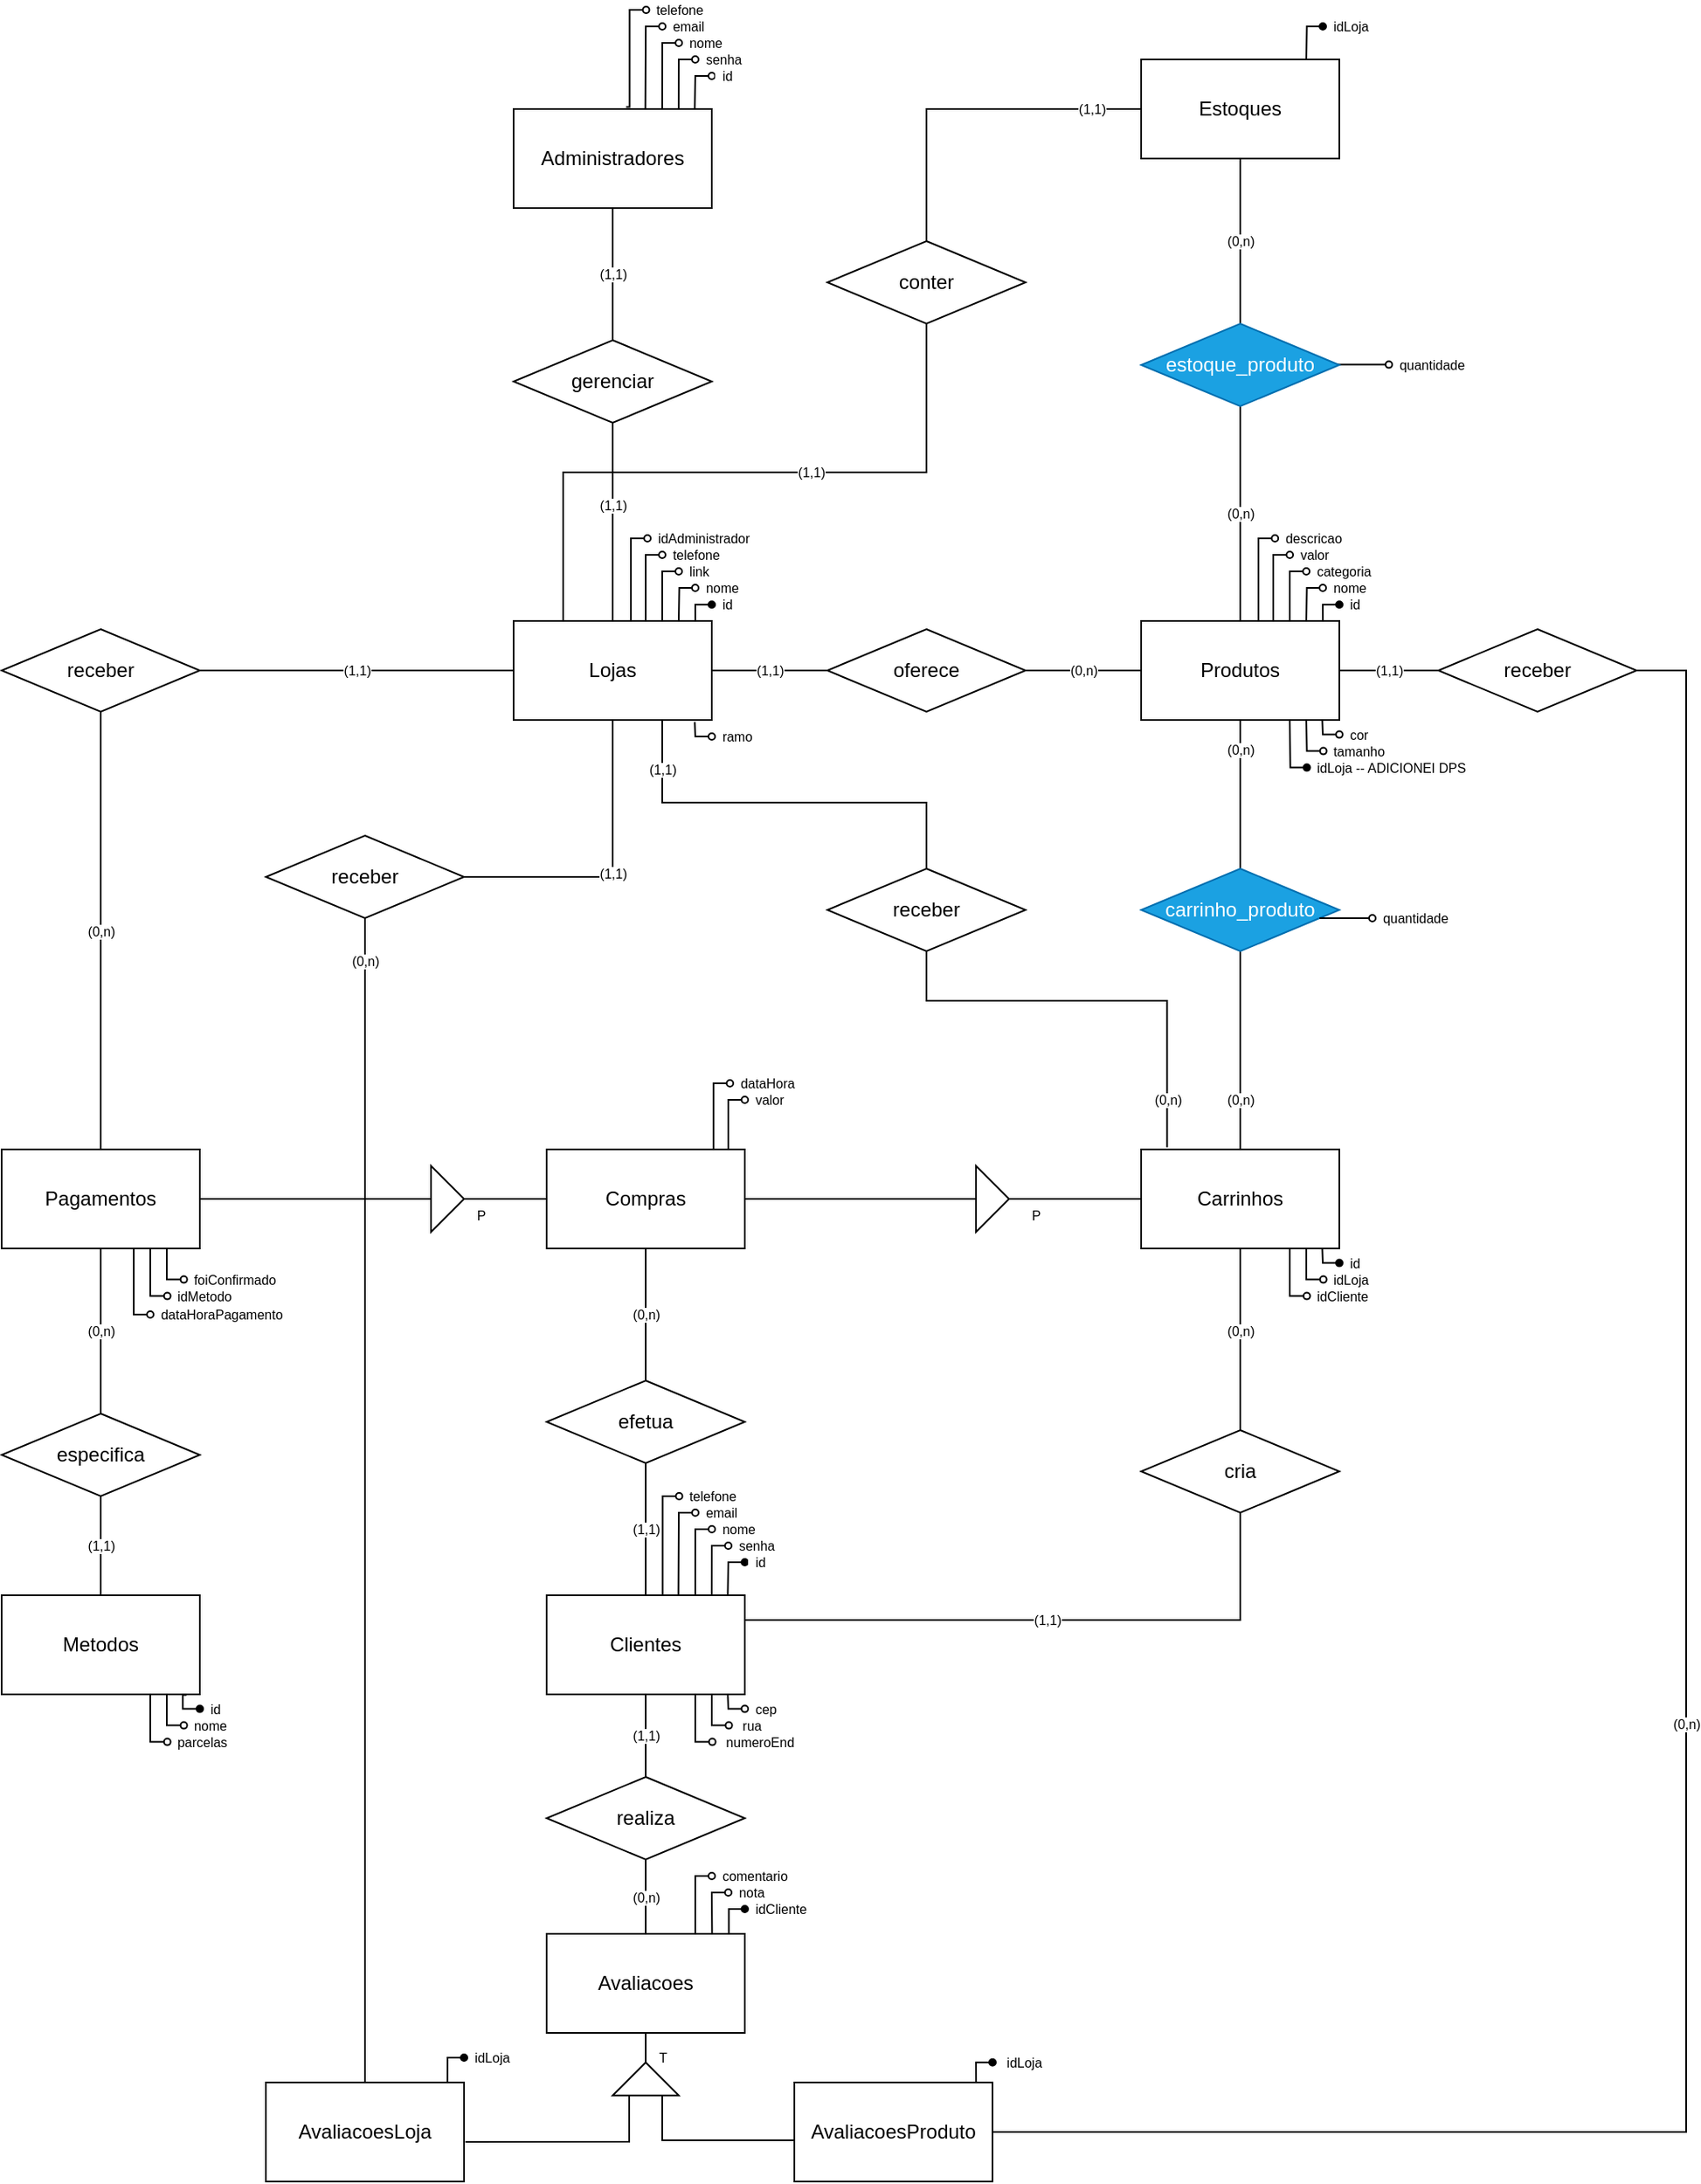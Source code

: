 <mxfile>
    <diagram id="R2lEEEUBdFMjLlhIrx00" name="Page-1">
        <mxGraphModel dx="790" dy="589" grid="1" gridSize="10" guides="1" tooltips="1" connect="1" arrows="1" fold="1" page="0" pageScale="1" pageWidth="850" pageHeight="1100" background="none" math="0" shadow="0" extFonts="Permanent Marker^https://fonts.googleapis.com/css?family=Permanent+Marker">
            <root>
                <mxCell id="0"/>
                <mxCell id="1" parent="0"/>
                <mxCell id="gfkWFcaRXmxyN_HxKn_e-24" value="(1,1)" style="edgeStyle=orthogonalEdgeStyle;rounded=0;orthogonalLoop=1;jettySize=auto;html=1;entryX=0;entryY=0.5;entryDx=0;entryDy=0;endArrow=none;endFill=0;endSize=3;fontSize=8;" parent="1" source="gfkWFcaRXmxyN_HxKn_e-1" target="gfkWFcaRXmxyN_HxKn_e-23" edge="1">
                    <mxGeometry relative="1" as="geometry"/>
                </mxCell>
                <mxCell id="Jxzh74amWTMp8yf76nDP-21" value="&amp;nbsp; ramo" style="edgeStyle=elbowEdgeStyle;rounded=0;orthogonalLoop=1;jettySize=auto;html=1;exitX=0.914;exitY=1.02;exitDx=0;exitDy=0;labelBackgroundColor=none;fontSize=8;endArrow=oval;endFill=0;endSize=4;exitPerimeter=0;align=left;" parent="1" source="gfkWFcaRXmxyN_HxKn_e-1" edge="1">
                    <mxGeometry x="1" relative="1" as="geometry">
                        <mxPoint x="330" y="460" as="targetPoint"/>
                        <Array as="points">
                            <mxPoint x="320" y="460"/>
                            <mxPoint x="300" y="460"/>
                        </Array>
                        <mxPoint as="offset"/>
                    </mxGeometry>
                </mxCell>
                <mxCell id="3" value="" style="edgeStyle=elbowEdgeStyle;html=1;exitX=0.25;exitY=0;exitDx=0;exitDy=0;entryX=0.5;entryY=1;entryDx=0;entryDy=0;elbow=vertical;rounded=0;endArrow=none;endFill=0;" edge="1" parent="1" source="gfkWFcaRXmxyN_HxKn_e-1" target="2">
                    <mxGeometry x="0.2" relative="1" as="geometry">
                        <Array as="points">
                            <mxPoint x="350" y="300"/>
                            <mxPoint x="290" y="280"/>
                            <mxPoint x="370" y="280"/>
                        </Array>
                        <mxPoint as="offset"/>
                    </mxGeometry>
                </mxCell>
                <mxCell id="gfkWFcaRXmxyN_HxKn_e-1" value="Lojas" style="rounded=0;whiteSpace=wrap;html=1;" parent="1" vertex="1">
                    <mxGeometry x="210" y="390" width="120" height="60" as="geometry"/>
                </mxCell>
                <mxCell id="gfkWFcaRXmxyN_HxKn_e-30" value="(0,n)" style="edgeStyle=orthogonalEdgeStyle;rounded=0;orthogonalLoop=1;jettySize=auto;html=1;entryX=0.5;entryY=0;entryDx=0;entryDy=0;fontSize=8;endArrow=none;endFill=0;endSize=3;" parent="1" source="gfkWFcaRXmxyN_HxKn_e-10" target="gfkWFcaRXmxyN_HxKn_e-26" edge="1">
                    <mxGeometry x="-0.6" relative="1" as="geometry">
                        <mxPoint as="offset"/>
                    </mxGeometry>
                </mxCell>
                <mxCell id="gfkWFcaRXmxyN_HxKn_e-44" value="(1,1)" style="edgeStyle=orthogonalEdgeStyle;rounded=0;orthogonalLoop=1;jettySize=auto;html=1;entryX=0;entryY=0.5;entryDx=0;entryDy=0;fontSize=8;endArrow=none;endFill=0;endSize=3;" parent="1" source="gfkWFcaRXmxyN_HxKn_e-10" target="gfkWFcaRXmxyN_HxKn_e-43" edge="1">
                    <mxGeometry relative="1" as="geometry"/>
                </mxCell>
                <mxCell id="gfkWFcaRXmxyN_HxKn_e-60" value="(0,n)" style="edgeStyle=orthogonalEdgeStyle;rounded=0;orthogonalLoop=1;jettySize=auto;html=1;entryX=0.5;entryY=1;entryDx=0;entryDy=0;fontSize=8;endArrow=none;endFill=0;endSize=3;" parent="1" source="gfkWFcaRXmxyN_HxKn_e-15" target="gfkWFcaRXmxyN_HxKn_e-62" edge="1">
                    <mxGeometry relative="1" as="geometry">
                        <mxPoint x="-40" y="640.0" as="targetPoint"/>
                    </mxGeometry>
                </mxCell>
                <mxCell id="gfkWFcaRXmxyN_HxKn_e-15" value="Pagamentos" style="rounded=0;whiteSpace=wrap;html=1;" parent="1" vertex="1">
                    <mxGeometry x="-100" y="710" width="120" height="60" as="geometry"/>
                </mxCell>
                <mxCell id="gfkWFcaRXmxyN_HxKn_e-55" value="(0,n)" style="edgeStyle=orthogonalEdgeStyle;rounded=0;orthogonalLoop=1;jettySize=auto;html=1;fontSize=8;endArrow=none;endFill=0;endSize=3;exitX=0.5;exitY=0;exitDx=0;exitDy=0;entryX=0.5;entryY=1;entryDx=0;entryDy=0;" parent="1" source="gfkWFcaRXmxyN_HxKn_e-18" target="gfkWFcaRXmxyN_HxKn_e-49" edge="1">
                    <mxGeometry x="0.928" relative="1" as="geometry">
                        <mxPoint x="120" y="770" as="targetPoint"/>
                        <mxPoint as="offset"/>
                    </mxGeometry>
                </mxCell>
                <mxCell id="gfkWFcaRXmxyN_HxKn_e-21" value="(1,1)" style="edgeStyle=orthogonalEdgeStyle;rounded=0;orthogonalLoop=1;jettySize=auto;html=1;exitX=0.5;exitY=0;exitDx=0;exitDy=0;entryX=0.5;entryY=1;entryDx=0;entryDy=0;endArrow=none;endFill=0;endSize=3;fontSize=8;" parent="1" source="gfkWFcaRXmxyN_HxKn_e-20" target="gfkWFcaRXmxyN_HxKn_e-16" edge="1">
                    <mxGeometry relative="1" as="geometry"/>
                </mxCell>
                <mxCell id="gfkWFcaRXmxyN_HxKn_e-22" value="(1,1)" style="edgeStyle=orthogonalEdgeStyle;rounded=0;orthogonalLoop=1;jettySize=auto;html=1;exitX=0.5;exitY=1;exitDx=0;exitDy=0;entryX=0.5;entryY=0;entryDx=0;entryDy=0;endArrow=none;endFill=0;endSize=3;fontSize=8;" parent="1" source="gfkWFcaRXmxyN_HxKn_e-20" target="gfkWFcaRXmxyN_HxKn_e-1" edge="1">
                    <mxGeometry x="-0.167" relative="1" as="geometry">
                        <mxPoint as="offset"/>
                    </mxGeometry>
                </mxCell>
                <mxCell id="gfkWFcaRXmxyN_HxKn_e-20" value="gerenciar" style="rhombus;whiteSpace=wrap;html=1;rounded=0;" parent="1" vertex="1">
                    <mxGeometry x="210" y="220" width="120" height="50" as="geometry"/>
                </mxCell>
                <mxCell id="gfkWFcaRXmxyN_HxKn_e-25" value="(0,n)" style="edgeStyle=orthogonalEdgeStyle;rounded=0;orthogonalLoop=1;jettySize=auto;html=1;entryX=0;entryY=0.5;entryDx=0;entryDy=0;endArrow=none;endFill=0;endSize=3;fontSize=8;" parent="1" source="gfkWFcaRXmxyN_HxKn_e-23" target="gfkWFcaRXmxyN_HxKn_e-10" edge="1">
                    <mxGeometry relative="1" as="geometry"/>
                </mxCell>
                <mxCell id="gfkWFcaRXmxyN_HxKn_e-23" value="oferece" style="rhombus;whiteSpace=wrap;html=1;rounded=0;" parent="1" vertex="1">
                    <mxGeometry x="400" y="395" width="120" height="50" as="geometry"/>
                </mxCell>
                <mxCell id="gfkWFcaRXmxyN_HxKn_e-31" value="(0,n)" style="edgeStyle=orthogonalEdgeStyle;rounded=0;orthogonalLoop=1;jettySize=auto;html=1;entryX=0.5;entryY=0;entryDx=0;entryDy=0;fontSize=8;endArrow=none;endFill=0;endSize=3;" parent="1" source="gfkWFcaRXmxyN_HxKn_e-26" target="gfkWFcaRXmxyN_HxKn_e-13" edge="1">
                    <mxGeometry x="0.5" relative="1" as="geometry">
                        <mxPoint as="offset"/>
                    </mxGeometry>
                </mxCell>
                <mxCell id="gfkWFcaRXmxyN_HxKn_e-38" value="(0,n)" style="edgeStyle=orthogonalEdgeStyle;rounded=0;orthogonalLoop=1;jettySize=auto;html=1;entryX=0.5;entryY=1;entryDx=0;entryDy=0;fontSize=8;endArrow=none;endFill=0;endSize=3;" parent="1" source="gfkWFcaRXmxyN_HxKn_e-37" target="gfkWFcaRXmxyN_HxKn_e-14" edge="1">
                    <mxGeometry relative="1" as="geometry"/>
                </mxCell>
                <mxCell id="gfkWFcaRXmxyN_HxKn_e-39" value="(1,1)" style="edgeStyle=orthogonalEdgeStyle;rounded=0;orthogonalLoop=1;jettySize=auto;html=1;entryX=0.5;entryY=0;entryDx=0;entryDy=0;fontSize=8;endArrow=none;endFill=0;endSize=3;" parent="1" source="gfkWFcaRXmxyN_HxKn_e-37" target="gfkWFcaRXmxyN_HxKn_e-12" edge="1">
                    <mxGeometry relative="1" as="geometry"/>
                </mxCell>
                <mxCell id="gfkWFcaRXmxyN_HxKn_e-37" value="efetua" style="rhombus;whiteSpace=wrap;html=1;rounded=0;" parent="1" vertex="1">
                    <mxGeometry x="230" y="850" width="120" height="50" as="geometry"/>
                </mxCell>
                <mxCell id="gfkWFcaRXmxyN_HxKn_e-45" value="(0,n)" style="edgeStyle=orthogonalEdgeStyle;rounded=0;orthogonalLoop=1;jettySize=auto;html=1;entryX=1;entryY=0.5;entryDx=0;entryDy=0;fontSize=8;endArrow=none;endFill=0;endSize=3;" parent="1" source="gfkWFcaRXmxyN_HxKn_e-43" target="gfkWFcaRXmxyN_HxKn_e-19" edge="1">
                    <mxGeometry relative="1" as="geometry">
                        <Array as="points">
                            <mxPoint x="920" y="420"/>
                            <mxPoint x="920" y="1305"/>
                        </Array>
                    </mxGeometry>
                </mxCell>
                <mxCell id="gfkWFcaRXmxyN_HxKn_e-43" value="receber" style="rhombus;whiteSpace=wrap;html=1;rounded=0;" parent="1" vertex="1">
                    <mxGeometry x="770" y="395" width="120" height="50" as="geometry"/>
                </mxCell>
                <mxCell id="gfkWFcaRXmxyN_HxKn_e-47" value="(0,n)" style="edgeStyle=orthogonalEdgeStyle;rounded=0;orthogonalLoop=1;jettySize=auto;html=1;entryX=0.5;entryY=1;entryDx=0;entryDy=0;fontSize=8;endArrow=none;endFill=0;endSize=3;" parent="1" source="gfkWFcaRXmxyN_HxKn_e-46" target="gfkWFcaRXmxyN_HxKn_e-11" edge="1">
                    <mxGeometry relative="1" as="geometry"/>
                </mxCell>
                <mxCell id="gfkWFcaRXmxyN_HxKn_e-54" value="(1,1)" style="edgeStyle=orthogonalEdgeStyle;rounded=0;orthogonalLoop=1;jettySize=auto;html=1;fontSize=8;endArrow=none;endFill=0;endSize=3;" parent="1" source="gfkWFcaRXmxyN_HxKn_e-49" target="gfkWFcaRXmxyN_HxKn_e-1" edge="1">
                    <mxGeometry relative="1" as="geometry"/>
                </mxCell>
                <mxCell id="gfkWFcaRXmxyN_HxKn_e-49" value="receber" style="rhombus;whiteSpace=wrap;html=1;rounded=0;" parent="1" vertex="1">
                    <mxGeometry x="60" y="520" width="120" height="50" as="geometry"/>
                </mxCell>
                <mxCell id="gfkWFcaRXmxyN_HxKn_e-63" value="(1,1)" style="edgeStyle=orthogonalEdgeStyle;rounded=0;orthogonalLoop=1;jettySize=auto;html=1;entryX=0;entryY=0.5;entryDx=0;entryDy=0;fontSize=8;endArrow=none;endFill=0;endSize=3;" parent="1" source="gfkWFcaRXmxyN_HxKn_e-62" target="gfkWFcaRXmxyN_HxKn_e-1" edge="1">
                    <mxGeometry relative="1" as="geometry"/>
                </mxCell>
                <mxCell id="gfkWFcaRXmxyN_HxKn_e-62" value="receber" style="rhombus;whiteSpace=wrap;html=1;rounded=0;" parent="1" vertex="1">
                    <mxGeometry x="-100" y="395" width="120" height="50" as="geometry"/>
                </mxCell>
                <mxCell id="Jxzh74amWTMp8yf76nDP-11" value="" style="group" parent="1" vertex="1" connectable="0">
                    <mxGeometry x="210" y="30" width="120" height="110" as="geometry"/>
                </mxCell>
                <mxCell id="Jxzh74amWTMp8yf76nDP-6" value="&amp;nbsp; id" style="edgeStyle=elbowEdgeStyle;rounded=0;orthogonalLoop=1;jettySize=auto;html=1;exitX=0.914;exitY=-0.002;exitDx=0;exitDy=0;endArrow=oval;endFill=0;endSize=4;exitPerimeter=0;fontSize=8;align=left;" parent="Jxzh74amWTMp8yf76nDP-11" source="gfkWFcaRXmxyN_HxKn_e-16" edge="1">
                    <mxGeometry x="1" relative="1" as="geometry">
                        <mxPoint x="120" y="30" as="targetPoint"/>
                        <Array as="points">
                            <mxPoint x="110" y="40"/>
                            <mxPoint x="110" y="40"/>
                        </Array>
                        <mxPoint as="offset"/>
                    </mxGeometry>
                </mxCell>
                <mxCell id="gfkWFcaRXmxyN_HxKn_e-16" value="Administradores" style="rounded=0;whiteSpace=wrap;html=1;" parent="Jxzh74amWTMp8yf76nDP-11" vertex="1">
                    <mxGeometry y="50" width="120" height="60" as="geometry"/>
                </mxCell>
                <mxCell id="Jxzh74amWTMp8yf76nDP-7" value="&amp;nbsp; senha" style="edgeStyle=elbowEdgeStyle;rounded=0;orthogonalLoop=1;jettySize=auto;html=1;endArrow=oval;endFill=0;endSize=4;exitX=0.833;exitY=0;exitDx=0;exitDy=0;exitPerimeter=0;fontSize=8;align=left;labelBackgroundColor=none;" parent="Jxzh74amWTMp8yf76nDP-11" source="gfkWFcaRXmxyN_HxKn_e-16" edge="1">
                    <mxGeometry x="0.998" relative="1" as="geometry">
                        <mxPoint x="110" y="20" as="targetPoint"/>
                        <mxPoint x="100" y="40" as="sourcePoint"/>
                        <Array as="points">
                            <mxPoint x="100" y="30"/>
                            <mxPoint x="100" y="30"/>
                        </Array>
                        <mxPoint as="offset"/>
                    </mxGeometry>
                </mxCell>
                <mxCell id="Jxzh74amWTMp8yf76nDP-8" value="&amp;nbsp; nome" style="edgeStyle=elbowEdgeStyle;rounded=0;orthogonalLoop=1;jettySize=auto;html=1;endArrow=oval;endFill=0;endSize=4;exitX=0.75;exitY=0;exitDx=0;exitDy=0;fontSize=8;align=left;labelBackgroundColor=none;" parent="Jxzh74amWTMp8yf76nDP-11" source="gfkWFcaRXmxyN_HxKn_e-16" edge="1">
                    <mxGeometry x="1" relative="1" as="geometry">
                        <mxPoint x="100.04" y="10" as="targetPoint"/>
                        <mxPoint x="90.0" y="40" as="sourcePoint"/>
                        <Array as="points">
                            <mxPoint x="90.04" y="20"/>
                            <mxPoint x="90.04" y="20"/>
                        </Array>
                        <mxPoint as="offset"/>
                    </mxGeometry>
                </mxCell>
                <mxCell id="Jxzh74amWTMp8yf76nDP-9" value="&amp;nbsp; email" style="edgeStyle=elbowEdgeStyle;rounded=0;orthogonalLoop=1;jettySize=auto;html=1;endArrow=oval;endFill=0;endSize=4;exitX=0.665;exitY=-0.002;exitDx=0;exitDy=0;fontSize=8;align=left;labelBackgroundColor=none;exitPerimeter=0;" parent="Jxzh74amWTMp8yf76nDP-11" source="gfkWFcaRXmxyN_HxKn_e-16" edge="1">
                    <mxGeometry x="1" relative="1" as="geometry">
                        <mxPoint x="90.04" as="targetPoint"/>
                        <mxPoint x="80" y="40" as="sourcePoint"/>
                        <Array as="points">
                            <mxPoint x="80.04" y="10"/>
                            <mxPoint x="80.04" y="10"/>
                        </Array>
                        <mxPoint as="offset"/>
                    </mxGeometry>
                </mxCell>
                <mxCell id="Jxzh74amWTMp8yf76nDP-10" value="&amp;nbsp; telefone" style="edgeStyle=elbowEdgeStyle;rounded=0;orthogonalLoop=1;jettySize=auto;html=1;endArrow=oval;endFill=0;endSize=4;exitX=0.568;exitY=-0.021;exitDx=0;exitDy=0;fontSize=8;align=left;labelBackgroundColor=none;exitPerimeter=0;" parent="Jxzh74amWTMp8yf76nDP-11" source="gfkWFcaRXmxyN_HxKn_e-16" edge="1">
                    <mxGeometry x="1" relative="1" as="geometry">
                        <mxPoint x="80.24" y="-10" as="targetPoint"/>
                        <mxPoint x="70.0" y="39.88" as="sourcePoint"/>
                        <Array as="points">
                            <mxPoint x="70.24"/>
                            <mxPoint x="70.24"/>
                        </Array>
                        <mxPoint as="offset"/>
                    </mxGeometry>
                </mxCell>
                <mxCell id="Jxzh74amWTMp8yf76nDP-15" value="&amp;nbsp; id" style="edgeStyle=elbowEdgeStyle;rounded=0;orthogonalLoop=1;jettySize=auto;html=1;endArrow=oval;endFill=1;endSize=4;fontSize=8;align=left;labelBackgroundColor=none;exitX=0.917;exitY=-0.008;exitDx=0;exitDy=0;exitPerimeter=0;" parent="1" source="gfkWFcaRXmxyN_HxKn_e-1" edge="1">
                    <mxGeometry x="1" relative="1" as="geometry">
                        <mxPoint x="330" y="380.12" as="targetPoint"/>
                        <mxPoint x="320" y="395" as="sourcePoint"/>
                        <Array as="points">
                            <mxPoint x="320" y="390.12"/>
                            <mxPoint x="320" y="390.12"/>
                        </Array>
                        <mxPoint as="offset"/>
                    </mxGeometry>
                </mxCell>
                <mxCell id="Jxzh74amWTMp8yf76nDP-16" value="&amp;nbsp; nome" style="edgeStyle=elbowEdgeStyle;rounded=0;orthogonalLoop=1;jettySize=auto;html=1;endArrow=oval;endFill=0;endSize=4;fontSize=8;align=left;labelBackgroundColor=none;" parent="1" edge="1">
                    <mxGeometry x="1" relative="1" as="geometry">
                        <mxPoint x="320" y="370" as="targetPoint"/>
                        <mxPoint x="310" y="390" as="sourcePoint"/>
                        <Array as="points">
                            <mxPoint x="310.32" y="390.12"/>
                        </Array>
                        <mxPoint as="offset"/>
                    </mxGeometry>
                </mxCell>
                <mxCell id="Jxzh74amWTMp8yf76nDP-17" value="&amp;nbsp; link" style="edgeStyle=elbowEdgeStyle;rounded=0;orthogonalLoop=1;jettySize=auto;html=1;endArrow=oval;endFill=0;endSize=4;fontSize=8;align=left;labelBackgroundColor=none;" parent="1" edge="1">
                    <mxGeometry x="1" relative="1" as="geometry">
                        <mxPoint x="310" y="360" as="targetPoint"/>
                        <mxPoint x="300" y="390" as="sourcePoint"/>
                        <Array as="points">
                            <mxPoint x="300" y="370"/>
                            <mxPoint x="300.32" y="380.12"/>
                        </Array>
                        <mxPoint as="offset"/>
                    </mxGeometry>
                </mxCell>
                <mxCell id="Jxzh74amWTMp8yf76nDP-18" value="&amp;nbsp; telefone" style="edgeStyle=elbowEdgeStyle;rounded=0;orthogonalLoop=1;jettySize=auto;html=1;exitX=0.658;exitY=0;exitDx=0;exitDy=0;endArrow=oval;endFill=0;endSize=4;fontSize=8;align=left;labelBackgroundColor=none;exitPerimeter=0;" parent="1" source="gfkWFcaRXmxyN_HxKn_e-1" edge="1">
                    <mxGeometry x="1" relative="1" as="geometry">
                        <mxPoint x="300" y="350" as="targetPoint"/>
                        <mxPoint x="290" y="380" as="sourcePoint"/>
                        <Array as="points">
                            <mxPoint x="290" y="350"/>
                            <mxPoint x="290" y="360"/>
                            <mxPoint x="290" y="370"/>
                            <mxPoint x="290" y="350"/>
                            <mxPoint x="290.32" y="360.12"/>
                        </Array>
                        <mxPoint as="offset"/>
                    </mxGeometry>
                </mxCell>
                <mxCell id="Jxzh74amWTMp8yf76nDP-19" value="&amp;nbsp; idAdministrador" style="edgeStyle=elbowEdgeStyle;rounded=0;orthogonalLoop=1;jettySize=auto;html=1;exitX=0.583;exitY=0;exitDx=0;exitDy=0;endArrow=oval;endFill=0;endSize=4;fontSize=8;align=left;labelBackgroundColor=none;exitPerimeter=0;" parent="1" source="gfkWFcaRXmxyN_HxKn_e-1" edge="1">
                    <mxGeometry x="1" relative="1" as="geometry">
                        <mxPoint x="291.04" y="340" as="targetPoint"/>
                        <mxPoint x="280.0" y="380" as="sourcePoint"/>
                        <Array as="points">
                            <mxPoint x="281.04" y="340"/>
                            <mxPoint x="281.04" y="350"/>
                            <mxPoint x="281.04" y="360"/>
                            <mxPoint x="281.04" y="340"/>
                            <mxPoint x="281.36" y="350.12"/>
                        </Array>
                        <mxPoint as="offset"/>
                    </mxGeometry>
                </mxCell>
                <mxCell id="Jxzh74amWTMp8yf76nDP-73" value="" style="group" parent="1" vertex="1" connectable="0">
                    <mxGeometry x="230" y="930" width="120" height="138.8" as="geometry"/>
                </mxCell>
                <mxCell id="gfkWFcaRXmxyN_HxKn_e-12" value="Clientes" style="rounded=0;whiteSpace=wrap;html=1;" parent="Jxzh74amWTMp8yf76nDP-73" vertex="1">
                    <mxGeometry y="50" width="120" height="60" as="geometry"/>
                </mxCell>
                <mxCell id="Jxzh74amWTMp8yf76nDP-47" value="&amp;nbsp; id" style="edgeStyle=elbowEdgeStyle;rounded=0;orthogonalLoop=1;jettySize=auto;html=1;exitX=0.914;exitY=-0.002;exitDx=0;exitDy=0;endArrow=oval;endFill=1;endSize=4;exitPerimeter=0;fontSize=8;align=left;" parent="Jxzh74amWTMp8yf76nDP-73" edge="1">
                    <mxGeometry x="1" relative="1" as="geometry">
                        <mxPoint x="120" y="30" as="targetPoint"/>
                        <mxPoint x="109.68" y="49.88" as="sourcePoint"/>
                        <Array as="points">
                            <mxPoint x="110" y="40"/>
                            <mxPoint x="110" y="40"/>
                        </Array>
                        <mxPoint as="offset"/>
                    </mxGeometry>
                </mxCell>
                <mxCell id="Jxzh74amWTMp8yf76nDP-48" value="&amp;nbsp; senha" style="edgeStyle=elbowEdgeStyle;rounded=0;orthogonalLoop=1;jettySize=auto;html=1;endArrow=oval;endFill=0;endSize=4;exitX=0.833;exitY=0;exitDx=0;exitDy=0;exitPerimeter=0;fontSize=8;align=left;labelBackgroundColor=none;" parent="Jxzh74amWTMp8yf76nDP-73" edge="1">
                    <mxGeometry x="0.998" relative="1" as="geometry">
                        <mxPoint x="110" y="20" as="targetPoint"/>
                        <mxPoint x="99.96" y="50" as="sourcePoint"/>
                        <Array as="points">
                            <mxPoint x="100" y="30"/>
                            <mxPoint x="100" y="30"/>
                        </Array>
                        <mxPoint as="offset"/>
                    </mxGeometry>
                </mxCell>
                <mxCell id="Jxzh74amWTMp8yf76nDP-49" value="&amp;nbsp; nome" style="edgeStyle=elbowEdgeStyle;rounded=0;orthogonalLoop=1;jettySize=auto;html=1;endArrow=oval;endFill=0;endSize=4;exitX=0.75;exitY=0;exitDx=0;exitDy=0;fontSize=8;align=left;labelBackgroundColor=none;" parent="Jxzh74amWTMp8yf76nDP-73" edge="1">
                    <mxGeometry x="1" relative="1" as="geometry">
                        <mxPoint x="100.04" y="10" as="targetPoint"/>
                        <mxPoint x="90" y="50" as="sourcePoint"/>
                        <Array as="points">
                            <mxPoint x="90.04" y="20"/>
                            <mxPoint x="90.04" y="20"/>
                        </Array>
                        <mxPoint as="offset"/>
                    </mxGeometry>
                </mxCell>
                <mxCell id="Jxzh74amWTMp8yf76nDP-50" value="&amp;nbsp; email" style="edgeStyle=elbowEdgeStyle;rounded=0;orthogonalLoop=1;jettySize=auto;html=1;endArrow=oval;endFill=0;endSize=4;exitX=0.665;exitY=-0.002;exitDx=0;exitDy=0;fontSize=8;align=left;labelBackgroundColor=none;exitPerimeter=0;" parent="Jxzh74amWTMp8yf76nDP-73" edge="1">
                    <mxGeometry x="1" relative="1" as="geometry">
                        <mxPoint x="90.04" as="targetPoint"/>
                        <mxPoint x="79.8" y="49.88" as="sourcePoint"/>
                        <Array as="points">
                            <mxPoint x="80.04" y="10"/>
                            <mxPoint x="80.04" y="10"/>
                        </Array>
                        <mxPoint as="offset"/>
                    </mxGeometry>
                </mxCell>
                <mxCell id="Jxzh74amWTMp8yf76nDP-51" value="&amp;nbsp; telefone" style="edgeStyle=elbowEdgeStyle;rounded=0;orthogonalLoop=1;jettySize=auto;html=1;endArrow=oval;endFill=0;endSize=4;fontSize=8;align=left;labelBackgroundColor=none;" parent="Jxzh74amWTMp8yf76nDP-73" source="gfkWFcaRXmxyN_HxKn_e-12" edge="1">
                    <mxGeometry x="1" relative="1" as="geometry">
                        <mxPoint x="80.24" y="-10" as="targetPoint"/>
                        <mxPoint x="68.16" y="48.74" as="sourcePoint"/>
                        <Array as="points">
                            <mxPoint x="70.24"/>
                            <mxPoint x="70.24"/>
                        </Array>
                        <mxPoint as="offset"/>
                    </mxGeometry>
                </mxCell>
                <mxCell id="Jxzh74amWTMp8yf76nDP-52" value="&amp;nbsp; cep" style="edgeStyle=elbowEdgeStyle;rounded=0;orthogonalLoop=1;jettySize=auto;html=1;exitX=0.914;exitY=1.02;exitDx=0;exitDy=0;labelBackgroundColor=none;fontSize=8;endArrow=oval;endFill=0;endSize=4;exitPerimeter=0;align=left;" parent="Jxzh74amWTMp8yf76nDP-73" edge="1">
                    <mxGeometry x="1" relative="1" as="geometry">
                        <mxPoint x="120" y="118.8" as="targetPoint"/>
                        <mxPoint x="109.68" y="110" as="sourcePoint"/>
                        <Array as="points">
                            <mxPoint x="110" y="118.8"/>
                            <mxPoint x="90" y="118.8"/>
                        </Array>
                        <mxPoint as="offset"/>
                    </mxGeometry>
                </mxCell>
                <mxCell id="Jxzh74amWTMp8yf76nDP-53" value="&amp;nbsp; &amp;nbsp;rua" style="edgeStyle=elbowEdgeStyle;rounded=0;orthogonalLoop=1;jettySize=auto;html=1;labelBackgroundColor=none;fontSize=8;endArrow=oval;endFill=0;endSize=4;align=left;" parent="Jxzh74amWTMp8yf76nDP-73" edge="1">
                    <mxGeometry x="1" relative="1" as="geometry">
                        <mxPoint x="110.32" y="128.8" as="targetPoint"/>
                        <mxPoint x="100" y="110" as="sourcePoint"/>
                        <Array as="points">
                            <mxPoint x="100" y="80"/>
                            <mxPoint x="80.32" y="128.8"/>
                        </Array>
                        <mxPoint as="offset"/>
                    </mxGeometry>
                </mxCell>
                <mxCell id="Jxzh74amWTMp8yf76nDP-54" value="&amp;nbsp; &amp;nbsp;numeroEnd" style="edgeStyle=elbowEdgeStyle;rounded=0;orthogonalLoop=1;jettySize=auto;html=1;labelBackgroundColor=none;fontSize=8;endArrow=oval;endFill=0;endSize=4;align=left;exitX=0.75;exitY=1;exitDx=0;exitDy=0;" parent="Jxzh74amWTMp8yf76nDP-73" edge="1">
                    <mxGeometry x="0.994" relative="1" as="geometry">
                        <mxPoint x="100.32" y="138.8" as="targetPoint"/>
                        <mxPoint x="90" y="110" as="sourcePoint"/>
                        <Array as="points">
                            <mxPoint x="90" y="90"/>
                            <mxPoint x="70.32" y="138.8"/>
                        </Array>
                        <mxPoint as="offset"/>
                    </mxGeometry>
                </mxCell>
                <mxCell id="4" value="(1,1)" style="edgeStyle=elbowEdgeStyle;rounded=0;html=1;entryX=0;entryY=0.5;entryDx=0;entryDy=0;endArrow=none;endFill=0;exitX=0.5;exitY=0;exitDx=0;exitDy=0;fontSize=8;" edge="1" parent="1" source="2" target="gfkWFcaRXmxyN_HxKn_e-11">
                    <mxGeometry x="0.714" relative="1" as="geometry">
                        <Array as="points">
                            <mxPoint x="460" y="120"/>
                        </Array>
                        <mxPoint as="offset"/>
                    </mxGeometry>
                </mxCell>
                <mxCell id="2" value="conter" style="rhombus;whiteSpace=wrap;html=1;rounded=0;" vertex="1" parent="1">
                    <mxGeometry x="400" y="160" width="120" height="50" as="geometry"/>
                </mxCell>
                <mxCell id="11" value="(1,1)" style="edgeStyle=elbowEdgeStyle;rounded=0;html=1;entryX=1;entryY=0.25;entryDx=0;entryDy=0;endArrow=none;endFill=0;exitX=0.5;exitY=1;exitDx=0;exitDy=0;jumpSize=5;fontSize=8;" edge="1" parent="1" source="10" target="gfkWFcaRXmxyN_HxKn_e-12">
                    <mxGeometry relative="1" as="geometry">
                        <Array as="points">
                            <mxPoint x="650" y="950"/>
                            <mxPoint x="640" y="970"/>
                        </Array>
                    </mxGeometry>
                </mxCell>
                <mxCell id="12" value="(0,n)" style="edgeStyle=elbowEdgeStyle;rounded=0;html=1;endArrow=none;endFill=0;exitX=0.5;exitY=0;exitDx=0;exitDy=0;fontSize=8;" edge="1" parent="1" source="10">
                    <mxGeometry relative="1" as="geometry">
                        <mxPoint x="640" y="770" as="targetPoint"/>
                        <Array as="points">
                            <mxPoint x="650" y="830"/>
                        </Array>
                    </mxGeometry>
                </mxCell>
                <mxCell id="10" value="cria" style="rhombus;whiteSpace=wrap;html=1;rounded=0;" vertex="1" parent="1">
                    <mxGeometry x="590" y="880" width="120" height="50" as="geometry"/>
                </mxCell>
                <mxCell id="13" value="(1,1)" style="edgeStyle=elbowEdgeStyle;html=1;exitX=0.25;exitY=0;exitDx=0;exitDy=0;entryX=0.5;entryY=1;entryDx=0;entryDy=0;elbow=vertical;rounded=0;endArrow=none;endFill=0;fontSize=8;" edge="1" parent="1">
                    <mxGeometry x="0.2" relative="1" as="geometry">
                        <mxPoint x="240" y="390" as="sourcePoint"/>
                        <mxPoint x="460" y="210" as="targetPoint"/>
                        <Array as="points">
                            <mxPoint x="350" y="300"/>
                            <mxPoint x="290" y="280"/>
                            <mxPoint x="370" y="280"/>
                        </Array>
                        <mxPoint as="offset"/>
                    </mxGeometry>
                </mxCell>
                <mxCell id="20" value="(1,1)" style="edgeStyle=orthogonalEdgeStyle;rounded=0;jumpSize=5;html=1;entryX=0.75;entryY=1;entryDx=0;entryDy=0;fontSize=8;endArrow=none;endFill=0;" edge="1" parent="1" source="19" target="gfkWFcaRXmxyN_HxKn_e-1">
                    <mxGeometry x="0.76" relative="1" as="geometry">
                        <Array as="points">
                            <mxPoint x="460" y="500"/>
                            <mxPoint x="300" y="500"/>
                        </Array>
                        <mxPoint as="offset"/>
                    </mxGeometry>
                </mxCell>
                <mxCell id="21" value="(0,n)" style="edgeStyle=orthogonalEdgeStyle;rounded=0;jumpSize=5;html=1;entryX=0.131;entryY=-0.021;entryDx=0;entryDy=0;fontSize=8;endArrow=none;endFill=0;exitX=0.5;exitY=1;exitDx=0;exitDy=0;entryPerimeter=0;" edge="1" parent="1" source="19" target="gfkWFcaRXmxyN_HxKn_e-13">
                    <mxGeometry x="0.783" relative="1" as="geometry">
                        <Array as="points">
                            <mxPoint x="460" y="620"/>
                            <mxPoint x="606" y="620"/>
                        </Array>
                        <mxPoint as="offset"/>
                    </mxGeometry>
                </mxCell>
                <mxCell id="19" value="receber" style="rhombus;whiteSpace=wrap;html=1;rounded=0;" vertex="1" parent="1">
                    <mxGeometry x="400" y="540" width="120" height="50" as="geometry"/>
                </mxCell>
                <mxCell id="gfkWFcaRXmxyN_HxKn_e-48" value="(0,n)" style="edgeStyle=orthogonalEdgeStyle;rounded=0;orthogonalLoop=1;jettySize=auto;html=1;entryX=0.5;entryY=0;entryDx=0;entryDy=0;fontSize=8;endArrow=none;endFill=0;endSize=3;" parent="1" source="gfkWFcaRXmxyN_HxKn_e-46" target="gfkWFcaRXmxyN_HxKn_e-10" edge="1">
                    <mxGeometry relative="1" as="geometry"/>
                </mxCell>
                <mxCell id="24" value="" style="group" vertex="1" connectable="0" parent="1">
                    <mxGeometry x="590" y="540" width="128" height="50" as="geometry"/>
                </mxCell>
                <mxCell id="gfkWFcaRXmxyN_HxKn_e-26" value="carrinho_produto" style="rhombus;whiteSpace=wrap;html=1;rounded=0;fillColor=#1ba1e2;fontColor=#ffffff;strokeColor=#006EAF;" parent="24" vertex="1">
                    <mxGeometry width="120" height="50" as="geometry"/>
                </mxCell>
                <mxCell id="Jxzh74amWTMp8yf76nDP-60" value="&amp;nbsp; quantidade" style="edgeStyle=elbowEdgeStyle;rounded=0;orthogonalLoop=1;jettySize=auto;html=1;labelBackgroundColor=none;fontSize=8;endArrow=oval;endFill=0;endSize=4;align=left;" parent="24" source="gfkWFcaRXmxyN_HxKn_e-26" edge="1">
                    <mxGeometry x="1" relative="1" as="geometry">
                        <mxPoint x="140" y="30" as="targetPoint"/>
                        <mxPoint x="80" y="50" as="sourcePoint"/>
                        <Array as="points">
                            <mxPoint x="70" y="50"/>
                            <mxPoint x="128" y="50"/>
                        </Array>
                        <mxPoint as="offset"/>
                    </mxGeometry>
                </mxCell>
                <mxCell id="25" value="" style="group" vertex="1" connectable="0" parent="1">
                    <mxGeometry x="590" y="210" width="138" height="50" as="geometry"/>
                </mxCell>
                <mxCell id="9" value="&amp;nbsp; quantidade" style="edgeStyle=elbowEdgeStyle;rounded=0;orthogonalLoop=1;jettySize=auto;html=1;labelBackgroundColor=none;fontSize=8;endArrow=oval;endFill=0;endSize=4;align=left;" edge="1" parent="25">
                    <mxGeometry x="1" relative="1" as="geometry">
                        <mxPoint x="150" y="24.8" as="targetPoint"/>
                        <mxPoint x="70" y="24.8" as="sourcePoint"/>
                        <Array as="points">
                            <mxPoint x="80" y="24.8"/>
                            <mxPoint x="138" y="24.8"/>
                        </Array>
                        <mxPoint as="offset"/>
                    </mxGeometry>
                </mxCell>
                <mxCell id="gfkWFcaRXmxyN_HxKn_e-46" value="estoque_produto" style="rhombus;whiteSpace=wrap;html=1;rounded=0;fillColor=#1ba1e2;fontColor=#ffffff;strokeColor=#006EAF;" parent="25" vertex="1">
                    <mxGeometry width="120" height="50" as="geometry"/>
                </mxCell>
                <mxCell id="26" value="" style="group" vertex="1" connectable="0" parent="1">
                    <mxGeometry x="590" y="50" width="120" height="60" as="geometry"/>
                </mxCell>
                <mxCell id="gfkWFcaRXmxyN_HxKn_e-11" value="Estoques&lt;span style=&quot;color: rgba(0, 0, 0, 0); font-family: monospace; font-size: 0px; text-align: start;&quot;&gt;%3CmxGraphModel%3E%3Croot%3E%3CmxCell%20id%3D%220%22%2F%3E%3CmxCell%20id%3D%221%22%20parent%3D%220%22%2F%3E%3CmxCell%20id%3D%222%22%20value%3D%22Produtos%22%20style%3D%22rounded%3D0%3BwhiteSpace%3Dwrap%3Bhtml%3D1%3B%22%20vertex%3D%221%22%20parent%3D%221%22%3E%3CmxGeometry%20x%3D%22320%22%20y%3D%2290%22%20width%3D%22120%22%20height%3D%2260%22%20as%3D%22geometry%22%2F%3E%3C%2FmxCell%3E%3C%2Froot%3E%3C%2FmxGraphModel%3E&lt;/span&gt;" style="rounded=0;whiteSpace=wrap;html=1;" parent="26" vertex="1">
                    <mxGeometry width="120" height="60" as="geometry"/>
                </mxCell>
                <mxCell id="Jxzh74amWTMp8yf76nDP-30" value="&amp;nbsp; idLoja" style="edgeStyle=elbowEdgeStyle;rounded=0;orthogonalLoop=1;jettySize=auto;html=1;endArrow=oval;endFill=1;endSize=4;fontSize=8;align=left;labelBackgroundColor=none;" parent="26" edge="1">
                    <mxGeometry x="1" relative="1" as="geometry">
                        <mxPoint x="110" y="-20" as="targetPoint"/>
                        <mxPoint x="100" as="sourcePoint"/>
                        <Array as="points">
                            <mxPoint x="100.32" y="0.12"/>
                        </Array>
                        <mxPoint as="offset"/>
                    </mxGeometry>
                </mxCell>
                <mxCell id="27" value="" style="group" vertex="1" connectable="0" parent="1">
                    <mxGeometry x="590" y="340" width="120" height="138.8" as="geometry"/>
                </mxCell>
                <mxCell id="gfkWFcaRXmxyN_HxKn_e-10" value="Produtos" style="rounded=0;whiteSpace=wrap;html=1;" parent="27" vertex="1">
                    <mxGeometry y="50" width="120" height="60" as="geometry"/>
                </mxCell>
                <mxCell id="Jxzh74amWTMp8yf76nDP-22" value="&amp;nbsp; id" style="edgeStyle=elbowEdgeStyle;rounded=0;orthogonalLoop=1;jettySize=auto;html=1;endArrow=oval;endFill=1;endSize=4;fontSize=8;align=left;labelBackgroundColor=none;exitX=0.917;exitY=-0.008;exitDx=0;exitDy=0;exitPerimeter=0;" parent="27" edge="1">
                    <mxGeometry x="1" relative="1" as="geometry">
                        <mxPoint x="120" y="40.12" as="targetPoint"/>
                        <mxPoint x="110.04" y="49.52" as="sourcePoint"/>
                        <Array as="points">
                            <mxPoint x="110" y="50.12"/>
                            <mxPoint x="110" y="50.12"/>
                        </Array>
                        <mxPoint as="offset"/>
                    </mxGeometry>
                </mxCell>
                <mxCell id="Jxzh74amWTMp8yf76nDP-23" value="&amp;nbsp; nome" style="edgeStyle=elbowEdgeStyle;rounded=0;orthogonalLoop=1;jettySize=auto;html=1;endArrow=oval;endFill=0;endSize=4;fontSize=8;align=left;labelBackgroundColor=none;" parent="27" edge="1">
                    <mxGeometry x="1" relative="1" as="geometry">
                        <mxPoint x="110" y="30" as="targetPoint"/>
                        <mxPoint x="100" y="50" as="sourcePoint"/>
                        <Array as="points">
                            <mxPoint x="100.32" y="50.12"/>
                        </Array>
                        <mxPoint as="offset"/>
                    </mxGeometry>
                </mxCell>
                <mxCell id="Jxzh74amWTMp8yf76nDP-24" value="&amp;nbsp; categoria" style="edgeStyle=elbowEdgeStyle;rounded=0;orthogonalLoop=1;jettySize=auto;html=1;endArrow=oval;endFill=0;endSize=4;fontSize=8;align=left;labelBackgroundColor=none;" parent="27" edge="1">
                    <mxGeometry x="1" relative="1" as="geometry">
                        <mxPoint x="100" y="20" as="targetPoint"/>
                        <mxPoint x="90" y="50" as="sourcePoint"/>
                        <Array as="points">
                            <mxPoint x="90" y="30"/>
                            <mxPoint x="90.32" y="40.12"/>
                        </Array>
                        <mxPoint as="offset"/>
                    </mxGeometry>
                </mxCell>
                <mxCell id="Jxzh74amWTMp8yf76nDP-25" value="&amp;nbsp; valor" style="edgeStyle=elbowEdgeStyle;rounded=0;orthogonalLoop=1;jettySize=auto;html=1;exitX=0.658;exitY=0;exitDx=0;exitDy=0;endArrow=oval;endFill=0;endSize=4;fontSize=8;align=left;labelBackgroundColor=none;exitPerimeter=0;" parent="27" edge="1">
                    <mxGeometry x="1" relative="1" as="geometry">
                        <mxPoint x="90" y="10" as="targetPoint"/>
                        <mxPoint x="78.96" y="50" as="sourcePoint"/>
                        <Array as="points">
                            <mxPoint x="80" y="10"/>
                            <mxPoint x="80" y="20"/>
                            <mxPoint x="80" y="30"/>
                            <mxPoint x="80" y="10"/>
                            <mxPoint x="80.32" y="20.12"/>
                        </Array>
                        <mxPoint as="offset"/>
                    </mxGeometry>
                </mxCell>
                <mxCell id="Jxzh74amWTMp8yf76nDP-26" value="&amp;nbsp; descricao" style="edgeStyle=elbowEdgeStyle;rounded=0;orthogonalLoop=1;jettySize=auto;html=1;exitX=0.583;exitY=0;exitDx=0;exitDy=0;endArrow=oval;endFill=0;endSize=4;fontSize=8;align=left;labelBackgroundColor=none;exitPerimeter=0;" parent="27" edge="1">
                    <mxGeometry x="1" relative="1" as="geometry">
                        <mxPoint x="81.04" as="targetPoint"/>
                        <mxPoint x="69.96" y="50" as="sourcePoint"/>
                        <Array as="points">
                            <mxPoint x="71.04"/>
                            <mxPoint x="71.04" y="10"/>
                            <mxPoint x="71.04" y="20"/>
                            <mxPoint x="71.04"/>
                            <mxPoint x="71.36" y="10.12"/>
                        </Array>
                        <mxPoint as="offset"/>
                    </mxGeometry>
                </mxCell>
                <mxCell id="Jxzh74amWTMp8yf76nDP-27" value="&amp;nbsp; cor" style="edgeStyle=elbowEdgeStyle;rounded=0;orthogonalLoop=1;jettySize=auto;html=1;exitX=0.914;exitY=1.02;exitDx=0;exitDy=0;labelBackgroundColor=none;fontSize=8;endArrow=oval;endFill=0;endSize=4;exitPerimeter=0;align=left;" parent="27" edge="1">
                    <mxGeometry x="1" relative="1" as="geometry">
                        <mxPoint x="120" y="118.8" as="targetPoint"/>
                        <mxPoint x="109.68" y="110.0" as="sourcePoint"/>
                        <Array as="points">
                            <mxPoint x="110" y="118.8"/>
                            <mxPoint x="90" y="118.8"/>
                        </Array>
                        <mxPoint as="offset"/>
                    </mxGeometry>
                </mxCell>
                <mxCell id="Jxzh74amWTMp8yf76nDP-28" value="&amp;nbsp; tamanho" style="edgeStyle=elbowEdgeStyle;rounded=0;orthogonalLoop=1;jettySize=auto;html=1;labelBackgroundColor=none;fontSize=8;endArrow=oval;endFill=0;endSize=4;align=left;" parent="27" edge="1">
                    <mxGeometry x="1" relative="1" as="geometry">
                        <mxPoint x="110.32" y="128.8" as="targetPoint"/>
                        <mxPoint x="100" y="110" as="sourcePoint"/>
                        <Array as="points">
                            <mxPoint x="100.32" y="128.8"/>
                            <mxPoint x="80.32" y="128.8"/>
                        </Array>
                        <mxPoint as="offset"/>
                    </mxGeometry>
                </mxCell>
                <mxCell id="22" value="&amp;nbsp; idLoja -- ADICIONEI DPS" style="edgeStyle=elbowEdgeStyle;rounded=0;orthogonalLoop=1;jettySize=auto;html=1;labelBackgroundColor=none;fontSize=8;endArrow=oval;endFill=1;endSize=4;align=left;exitX=0.75;exitY=1;exitDx=0;exitDy=0;" edge="1" parent="27" source="gfkWFcaRXmxyN_HxKn_e-10">
                    <mxGeometry x="1" relative="1" as="geometry">
                        <mxPoint x="100.32" y="138.8" as="targetPoint"/>
                        <mxPoint x="90" y="120" as="sourcePoint"/>
                        <Array as="points">
                            <mxPoint x="90.32" y="138.8"/>
                            <mxPoint x="70.32" y="138.8"/>
                        </Array>
                        <mxPoint as="offset"/>
                    </mxGeometry>
                </mxCell>
                <mxCell id="31" value="&amp;nbsp; foiConfirmado" style="edgeStyle=elbowEdgeStyle;rounded=0;orthogonalLoop=1;jettySize=auto;html=1;labelBackgroundColor=none;fontSize=8;endArrow=oval;endFill=0;endSize=4;align=left;" edge="1" parent="1">
                    <mxGeometry x="1" relative="1" as="geometry">
                        <mxPoint x="10.32" y="788.8" as="targetPoint"/>
                        <mxPoint y="770" as="sourcePoint"/>
                        <Array as="points">
                            <mxPoint y="770"/>
                            <mxPoint y="740"/>
                            <mxPoint x="-19.68" y="788.8"/>
                        </Array>
                        <mxPoint as="offset"/>
                    </mxGeometry>
                </mxCell>
                <mxCell id="32" value="&amp;nbsp; idMetodo" style="edgeStyle=elbowEdgeStyle;rounded=0;orthogonalLoop=1;jettySize=auto;html=1;labelBackgroundColor=none;fontSize=8;endArrow=oval;endFill=0;endSize=4;align=left;" edge="1" parent="1">
                    <mxGeometry x="1" relative="1" as="geometry">
                        <mxPoint x="0.32" y="798.8" as="targetPoint"/>
                        <mxPoint x="-10" y="770" as="sourcePoint"/>
                        <Array as="points">
                            <mxPoint x="-10" y="750"/>
                            <mxPoint x="-29.68" y="798.8"/>
                        </Array>
                        <mxPoint as="offset"/>
                    </mxGeometry>
                </mxCell>
                <mxCell id="34" value="&amp;nbsp; dataHoraPagamento" style="edgeStyle=elbowEdgeStyle;rounded=0;orthogonalLoop=1;jettySize=auto;html=1;labelBackgroundColor=none;fontSize=8;endArrow=oval;endFill=0;endSize=4;align=left;" edge="1" parent="1">
                    <mxGeometry x="1" relative="1" as="geometry">
                        <mxPoint x="-10" y="810" as="targetPoint"/>
                        <mxPoint x="-20" y="770" as="sourcePoint"/>
                        <Array as="points">
                            <mxPoint x="-20" y="810"/>
                            <mxPoint x="-20" y="790"/>
                            <mxPoint x="-30" y="770"/>
                            <mxPoint x="-30" y="771.2"/>
                            <mxPoint x="-49.68" y="820"/>
                        </Array>
                        <mxPoint as="offset"/>
                    </mxGeometry>
                </mxCell>
                <mxCell id="45" value="(0,n)" style="edgeStyle=orthogonalEdgeStyle;rounded=0;jumpSize=5;html=1;entryX=0.5;entryY=1;entryDx=0;entryDy=0;fontSize=8;endArrow=none;endFill=0;" edge="1" parent="1" source="42" target="gfkWFcaRXmxyN_HxKn_e-15">
                    <mxGeometry relative="1" as="geometry"/>
                </mxCell>
                <mxCell id="42" value="especifica" style="rhombus;whiteSpace=wrap;html=1;rounded=0;" vertex="1" parent="1">
                    <mxGeometry x="-100" y="870" width="120" height="50" as="geometry"/>
                </mxCell>
                <mxCell id="44" value="(1,1)" style="edgeStyle=orthogonalEdgeStyle;rounded=0;jumpSize=5;html=1;fontSize=8;endArrow=none;endFill=0;" edge="1" parent="1" source="35" target="42">
                    <mxGeometry relative="1" as="geometry"/>
                </mxCell>
                <mxCell id="35" value="Metodos" style="rounded=0;whiteSpace=wrap;html=1;" vertex="1" parent="1">
                    <mxGeometry x="-100" y="980" width="120" height="60" as="geometry"/>
                </mxCell>
                <mxCell id="36" value="&amp;nbsp; id" style="edgeStyle=elbowEdgeStyle;rounded=0;orthogonalLoop=1;jettySize=auto;html=1;labelBackgroundColor=none;fontSize=8;endArrow=oval;endFill=1;endSize=4;align=left;exitX=0.933;exitY=1.007;exitDx=0;exitDy=0;exitPerimeter=0;" edge="1" parent="1">
                    <mxGeometry x="1" relative="1" as="geometry">
                        <mxPoint x="20.0" y="1048.8" as="targetPoint"/>
                        <mxPoint x="11.96" y="1040.42" as="sourcePoint"/>
                        <Array as="points">
                            <mxPoint x="9.68" y="1000"/>
                            <mxPoint x="-10.0" y="1048.8"/>
                        </Array>
                        <mxPoint as="offset"/>
                    </mxGeometry>
                </mxCell>
                <mxCell id="37" value="&amp;nbsp; nome" style="edgeStyle=elbowEdgeStyle;rounded=0;orthogonalLoop=1;jettySize=auto;html=1;labelBackgroundColor=none;fontSize=8;endArrow=oval;endFill=0;endSize=4;align=left;" edge="1" parent="1">
                    <mxGeometry x="1" relative="1" as="geometry">
                        <mxPoint x="10.32" y="1058.8" as="targetPoint"/>
                        <mxPoint y="1040" as="sourcePoint"/>
                        <Array as="points">
                            <mxPoint y="1040"/>
                            <mxPoint y="1010"/>
                            <mxPoint x="-19.68" y="1058.8"/>
                        </Array>
                        <mxPoint as="offset"/>
                    </mxGeometry>
                </mxCell>
                <mxCell id="46" value="&amp;nbsp; parcelas" style="edgeStyle=elbowEdgeStyle;rounded=0;orthogonalLoop=1;jettySize=auto;html=1;labelBackgroundColor=none;fontSize=8;endArrow=oval;endFill=0;endSize=4;align=left;exitX=0.75;exitY=1;exitDx=0;exitDy=0;" edge="1" parent="1" source="35">
                    <mxGeometry x="1" relative="1" as="geometry">
                        <mxPoint x="0.32" y="1068.8" as="targetPoint"/>
                        <mxPoint x="-10" y="1050" as="sourcePoint"/>
                        <Array as="points">
                            <mxPoint x="-10" y="1050"/>
                            <mxPoint x="-10" y="1020"/>
                            <mxPoint x="-29.68" y="1068.8"/>
                        </Array>
                        <mxPoint as="offset"/>
                    </mxGeometry>
                </mxCell>
                <mxCell id="50" value="&amp;nbsp; idCliente" style="edgeStyle=elbowEdgeStyle;rounded=0;orthogonalLoop=1;jettySize=auto;html=1;endArrow=oval;endFill=1;endSize=4;fontSize=8;align=left;labelBackgroundColor=none;" edge="1" parent="1" source="54">
                    <mxGeometry x="1" relative="1" as="geometry">
                        <mxPoint x="350.0" y="1170" as="targetPoint"/>
                        <mxPoint x="340" y="1180" as="sourcePoint"/>
                        <Array as="points">
                            <mxPoint x="340.32" y="1190.12"/>
                        </Array>
                        <mxPoint as="offset"/>
                    </mxGeometry>
                </mxCell>
                <mxCell id="52" value="&amp;nbsp; nota" style="edgeStyle=elbowEdgeStyle;rounded=0;orthogonalLoop=1;jettySize=auto;html=1;endArrow=oval;endFill=0;endSize=4;fontSize=8;align=left;labelBackgroundColor=none;exitX=0.835;exitY=0.018;exitDx=0;exitDy=0;exitPerimeter=0;" edge="1" parent="1" source="54">
                    <mxGeometry x="1" relative="1" as="geometry">
                        <mxPoint x="340" y="1160" as="targetPoint"/>
                        <mxPoint x="310" y="1180" as="sourcePoint"/>
                        <Array as="points">
                            <mxPoint x="330" y="1170"/>
                            <mxPoint x="320" y="1170"/>
                            <mxPoint x="310" y="1150"/>
                            <mxPoint x="310.32" y="1160.12"/>
                        </Array>
                        <mxPoint as="offset"/>
                    </mxGeometry>
                </mxCell>
                <mxCell id="53" value="&amp;nbsp; comentario" style="edgeStyle=elbowEdgeStyle;rounded=0;orthogonalLoop=1;jettySize=auto;html=1;endArrow=oval;endFill=0;endSize=4;fontSize=8;align=left;labelBackgroundColor=none;" edge="1" parent="1" source="54">
                    <mxGeometry x="1" relative="1" as="geometry">
                        <mxPoint x="330" y="1150" as="targetPoint"/>
                        <mxPoint x="300" y="1180" as="sourcePoint"/>
                        <Array as="points">
                            <mxPoint x="320" y="1170"/>
                            <mxPoint x="300.32" y="1150.12"/>
                        </Array>
                        <mxPoint as="offset"/>
                    </mxGeometry>
                </mxCell>
                <mxCell id="54" value="Avaliacoes" style="rounded=0;whiteSpace=wrap;html=1;" vertex="1" parent="1">
                    <mxGeometry x="230" y="1185" width="120" height="60" as="geometry"/>
                </mxCell>
                <mxCell id="56" value="(1,1)" style="edgeStyle=orthogonalEdgeStyle;rounded=0;jumpSize=5;html=1;fontSize=8;endArrow=none;endFill=0;" edge="1" parent="1" source="55">
                    <mxGeometry relative="1" as="geometry">
                        <mxPoint x="290" y="1040" as="targetPoint"/>
                    </mxGeometry>
                </mxCell>
                <mxCell id="57" value="(0,n)" style="edgeStyle=orthogonalEdgeStyle;rounded=0;jumpSize=5;html=1;entryX=0.5;entryY=0;entryDx=0;entryDy=0;fontSize=8;endArrow=none;endFill=0;" edge="1" parent="1" source="55" target="54">
                    <mxGeometry relative="1" as="geometry"/>
                </mxCell>
                <mxCell id="55" value="realiza" style="rhombus;whiteSpace=wrap;html=1;rounded=0;" vertex="1" parent="1">
                    <mxGeometry x="230" y="1090" width="120" height="50" as="geometry"/>
                </mxCell>
                <mxCell id="62" value="T" style="edgeStyle=orthogonalEdgeStyle;rounded=0;jumpSize=5;html=1;entryX=0.5;entryY=1;entryDx=0;entryDy=0;fontSize=8;endArrow=none;endFill=0;" edge="1" parent="1" source="60" target="54">
                    <mxGeometry x="-0.741" y="-10" relative="1" as="geometry">
                        <mxPoint as="offset"/>
                    </mxGeometry>
                </mxCell>
                <mxCell id="63" style="edgeStyle=orthogonalEdgeStyle;rounded=0;jumpSize=5;html=1;entryX=1.007;entryY=0.599;entryDx=0;entryDy=0;entryPerimeter=0;fontSize=8;endArrow=none;endFill=0;exitX=0;exitY=0.25;exitDx=0;exitDy=0;" edge="1" parent="1" source="60" target="gfkWFcaRXmxyN_HxKn_e-18">
                    <mxGeometry relative="1" as="geometry">
                        <Array as="points">
                            <mxPoint x="280" y="1311"/>
                        </Array>
                    </mxGeometry>
                </mxCell>
                <mxCell id="60" value="" style="triangle;whiteSpace=wrap;html=1;fontSize=8;rotation=-90;" vertex="1" parent="1">
                    <mxGeometry x="280" y="1252.86" width="20" height="40" as="geometry"/>
                </mxCell>
                <mxCell id="65" style="edgeStyle=orthogonalEdgeStyle;rounded=0;jumpSize=5;html=1;entryX=0;entryY=0.75;entryDx=0;entryDy=0;fontSize=8;endArrow=none;endFill=0;" edge="1" parent="1" source="gfkWFcaRXmxyN_HxKn_e-19" target="60">
                    <mxGeometry relative="1" as="geometry">
                        <Array as="points">
                            <mxPoint x="300" y="1310"/>
                        </Array>
                    </mxGeometry>
                </mxCell>
                <mxCell id="66" value="" style="group" vertex="1" connectable="0" parent="1">
                    <mxGeometry x="60" y="1260" width="120" height="75" as="geometry"/>
                </mxCell>
                <mxCell id="Jxzh74amWTMp8yf76nDP-68" value="&amp;nbsp; idLoja" style="edgeStyle=elbowEdgeStyle;rounded=0;orthogonalLoop=1;jettySize=auto;html=1;endArrow=oval;endFill=1;endSize=4;fontSize=8;align=left;labelBackgroundColor=none;exitX=0.916;exitY=0.001;exitDx=0;exitDy=0;exitPerimeter=0;" parent="66" edge="1" source="gfkWFcaRXmxyN_HxKn_e-18">
                    <mxGeometry x="1" relative="1" as="geometry">
                        <mxPoint x="120" as="targetPoint"/>
                        <mxPoint x="100" y="10" as="sourcePoint"/>
                        <Array as="points">
                            <mxPoint x="110" y="10"/>
                            <mxPoint x="100"/>
                            <mxPoint x="100.32" y="10.12"/>
                        </Array>
                        <mxPoint as="offset"/>
                    </mxGeometry>
                </mxCell>
                <mxCell id="gfkWFcaRXmxyN_HxKn_e-18" value="AvaliacoesLoja" style="rounded=0;whiteSpace=wrap;html=1;" parent="66" vertex="1">
                    <mxGeometry y="15" width="120" height="60" as="geometry"/>
                </mxCell>
                <mxCell id="67" value="" style="group" vertex="1" connectable="0" parent="1">
                    <mxGeometry x="380" y="1272.86" width="120" height="62.14" as="geometry"/>
                </mxCell>
                <mxCell id="gfkWFcaRXmxyN_HxKn_e-19" value="AvaliacoesProduto" style="rounded=0;whiteSpace=wrap;html=1;" parent="67" vertex="1">
                    <mxGeometry y="2.14" width="120" height="60" as="geometry"/>
                </mxCell>
                <mxCell id="Jxzh74amWTMp8yf76nDP-78" value="&amp;nbsp; &amp;nbsp;idLoja" style="edgeStyle=elbowEdgeStyle;rounded=0;orthogonalLoop=1;jettySize=auto;html=1;endArrow=oval;endFill=1;endSize=4;fontSize=8;align=left;labelBackgroundColor=none;exitX=0.917;exitY=0;exitDx=0;exitDy=0;exitPerimeter=0;" parent="67" edge="1" source="gfkWFcaRXmxyN_HxKn_e-19">
                    <mxGeometry x="1" relative="1" as="geometry">
                        <mxPoint x="120.0" y="-10.0" as="targetPoint"/>
                        <mxPoint x="110.0" y="20" as="sourcePoint"/>
                        <Array as="points">
                            <mxPoint x="110"/>
                            <mxPoint x="110.32" y="10.12"/>
                        </Array>
                        <mxPoint as="offset"/>
                    </mxGeometry>
                </mxCell>
                <mxCell id="69" value="P" style="edgeStyle=orthogonalEdgeStyle;rounded=0;jumpSize=5;html=1;entryX=0;entryY=0.5;entryDx=0;entryDy=0;fontSize=8;endArrow=none;endFill=0;" edge="1" parent="1" source="68" target="gfkWFcaRXmxyN_HxKn_e-13">
                    <mxGeometry x="-0.6" y="-10" relative="1" as="geometry">
                        <mxPoint as="offset"/>
                    </mxGeometry>
                </mxCell>
                <mxCell id="70" style="edgeStyle=orthogonalEdgeStyle;rounded=0;jumpSize=5;html=1;entryX=1;entryY=0.5;entryDx=0;entryDy=0;fontSize=8;endArrow=none;endFill=0;" edge="1" parent="1" source="68" target="gfkWFcaRXmxyN_HxKn_e-14">
                    <mxGeometry relative="1" as="geometry"/>
                </mxCell>
                <mxCell id="68" value="" style="triangle;whiteSpace=wrap;html=1;fontSize=8;rotation=0;" vertex="1" parent="1">
                    <mxGeometry x="490" y="720.0" width="20" height="40" as="geometry"/>
                </mxCell>
                <mxCell id="71" value="" style="group" vertex="1" connectable="0" parent="1">
                    <mxGeometry x="590" y="710" width="120" height="88.8" as="geometry"/>
                </mxCell>
                <mxCell id="gfkWFcaRXmxyN_HxKn_e-13" value="Carrinhos" style="rounded=0;whiteSpace=wrap;html=1;" parent="71" vertex="1">
                    <mxGeometry width="120" height="60" as="geometry"/>
                </mxCell>
                <mxCell id="Jxzh74amWTMp8yf76nDP-36" value="&amp;nbsp; id" style="edgeStyle=elbowEdgeStyle;rounded=0;orthogonalLoop=1;jettySize=auto;html=1;exitX=0.914;exitY=1.02;exitDx=0;exitDy=0;labelBackgroundColor=none;fontSize=8;endArrow=oval;endFill=1;endSize=4;exitPerimeter=0;align=left;" parent="71" edge="1">
                    <mxGeometry x="1" relative="1" as="geometry">
                        <mxPoint x="120" y="68.8" as="targetPoint"/>
                        <mxPoint x="109.68" y="60" as="sourcePoint"/>
                        <Array as="points">
                            <mxPoint x="110" y="68.8"/>
                            <mxPoint x="90" y="68.8"/>
                        </Array>
                        <mxPoint as="offset"/>
                    </mxGeometry>
                </mxCell>
                <mxCell id="Jxzh74amWTMp8yf76nDP-37" value="&amp;nbsp; idLoja" style="edgeStyle=elbowEdgeStyle;rounded=0;orthogonalLoop=1;jettySize=auto;html=1;labelBackgroundColor=none;fontSize=8;endArrow=oval;endFill=0;endSize=4;align=left;" parent="71" edge="1">
                    <mxGeometry x="1" relative="1" as="geometry">
                        <mxPoint x="110.32" y="78.8" as="targetPoint"/>
                        <mxPoint x="100" y="60" as="sourcePoint"/>
                        <Array as="points">
                            <mxPoint x="100" y="30"/>
                            <mxPoint x="80.32" y="78.8"/>
                        </Array>
                        <mxPoint as="offset"/>
                    </mxGeometry>
                </mxCell>
                <mxCell id="Jxzh74amWTMp8yf76nDP-38" value="&amp;nbsp; idCliente" style="edgeStyle=elbowEdgeStyle;rounded=0;orthogonalLoop=1;jettySize=auto;html=1;labelBackgroundColor=none;fontSize=8;endArrow=oval;endFill=0;endSize=4;align=left;exitX=0.75;exitY=1;exitDx=0;exitDy=0;" parent="71" source="gfkWFcaRXmxyN_HxKn_e-13" edge="1">
                    <mxGeometry x="1" relative="1" as="geometry">
                        <mxPoint x="100.32" y="88.8" as="targetPoint"/>
                        <mxPoint x="90" y="70" as="sourcePoint"/>
                        <Array as="points">
                            <mxPoint x="90" y="40"/>
                            <mxPoint x="70.32" y="88.8"/>
                        </Array>
                        <mxPoint as="offset"/>
                    </mxGeometry>
                </mxCell>
                <mxCell id="72" value="" style="group" vertex="1" connectable="0" parent="1">
                    <mxGeometry x="230" y="680" width="120" height="90" as="geometry"/>
                </mxCell>
                <mxCell id="gfkWFcaRXmxyN_HxKn_e-14" value="Compras" style="rounded=0;whiteSpace=wrap;html=1;" parent="72" vertex="1">
                    <mxGeometry y="30" width="120" height="60" as="geometry"/>
                </mxCell>
                <mxCell id="Jxzh74amWTMp8yf76nDP-43" value="&amp;nbsp; valor" style="edgeStyle=elbowEdgeStyle;rounded=0;orthogonalLoop=1;jettySize=auto;html=1;endArrow=oval;endFill=0;endSize=4;fontSize=8;align=left;labelBackgroundColor=none;" parent="72" edge="1">
                    <mxGeometry x="1" relative="1" as="geometry">
                        <mxPoint x="120.0" y="-1.137e-13" as="targetPoint"/>
                        <mxPoint x="110" y="30" as="sourcePoint"/>
                        <Array as="points">
                            <mxPoint x="110.0"/>
                            <mxPoint x="110.0" y="10"/>
                            <mxPoint x="110.0" y="20"/>
                            <mxPoint x="110.0"/>
                            <mxPoint x="110.32" y="10.12"/>
                        </Array>
                        <mxPoint as="offset"/>
                    </mxGeometry>
                </mxCell>
                <mxCell id="30" value="&amp;nbsp; dataHora" style="edgeStyle=elbowEdgeStyle;rounded=0;orthogonalLoop=1;jettySize=auto;html=1;endArrow=oval;endFill=0;endSize=4;fontSize=8;align=left;labelBackgroundColor=none;" edge="1" parent="72">
                    <mxGeometry x="1" relative="1" as="geometry">
                        <mxPoint x="111" y="-10" as="targetPoint"/>
                        <mxPoint x="100" y="30" as="sourcePoint"/>
                        <Array as="points">
                            <mxPoint x="101.08"/>
                            <mxPoint x="101.08" y="10"/>
                            <mxPoint x="101.08" y="20"/>
                            <mxPoint x="101.08"/>
                            <mxPoint x="101.4" y="10.12"/>
                        </Array>
                        <mxPoint as="offset"/>
                    </mxGeometry>
                </mxCell>
                <mxCell id="73" value="P" style="edgeStyle=orthogonalEdgeStyle;rounded=0;jumpSize=5;html=1;entryX=0;entryY=0.5;entryDx=0;entryDy=0;fontSize=8;endArrow=none;endFill=0;" edge="1" parent="1" source="74">
                    <mxGeometry x="-0.6" y="-10" relative="1" as="geometry">
                        <mxPoint x="230" y="740" as="targetPoint"/>
                        <mxPoint as="offset"/>
                    </mxGeometry>
                </mxCell>
                <mxCell id="75" style="edgeStyle=orthogonalEdgeStyle;rounded=0;jumpSize=5;html=1;fontSize=8;endArrow=none;endFill=0;" edge="1" parent="1" source="74" target="gfkWFcaRXmxyN_HxKn_e-15">
                    <mxGeometry relative="1" as="geometry"/>
                </mxCell>
                <mxCell id="74" value="" style="triangle;whiteSpace=wrap;html=1;fontSize=8;rotation=0;" vertex="1" parent="1">
                    <mxGeometry x="160" y="720.0" width="20" height="40" as="geometry"/>
                </mxCell>
            </root>
        </mxGraphModel>
    </diagram>
</mxfile>